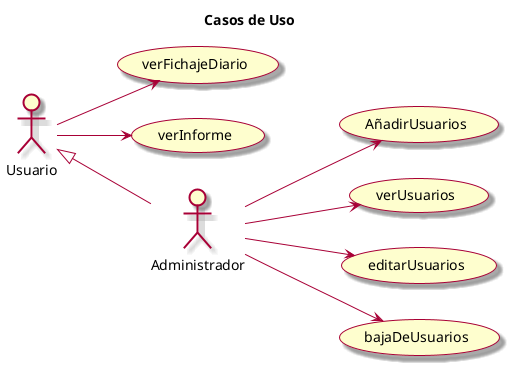 @startuml Diagrama de CDU

skin rose
left to right direction
title Casos de Uso

Usuario --> (verFichajeDiario)
Usuario --> (verInforme)


Administrador -up-|> Usuario
Administrador --> (AñadirUsuarios)
Administrador --> (verUsuarios)
Administrador --> (editarUsuarios)
Administrador --> (bajaDeUsuarios)


@enduml
